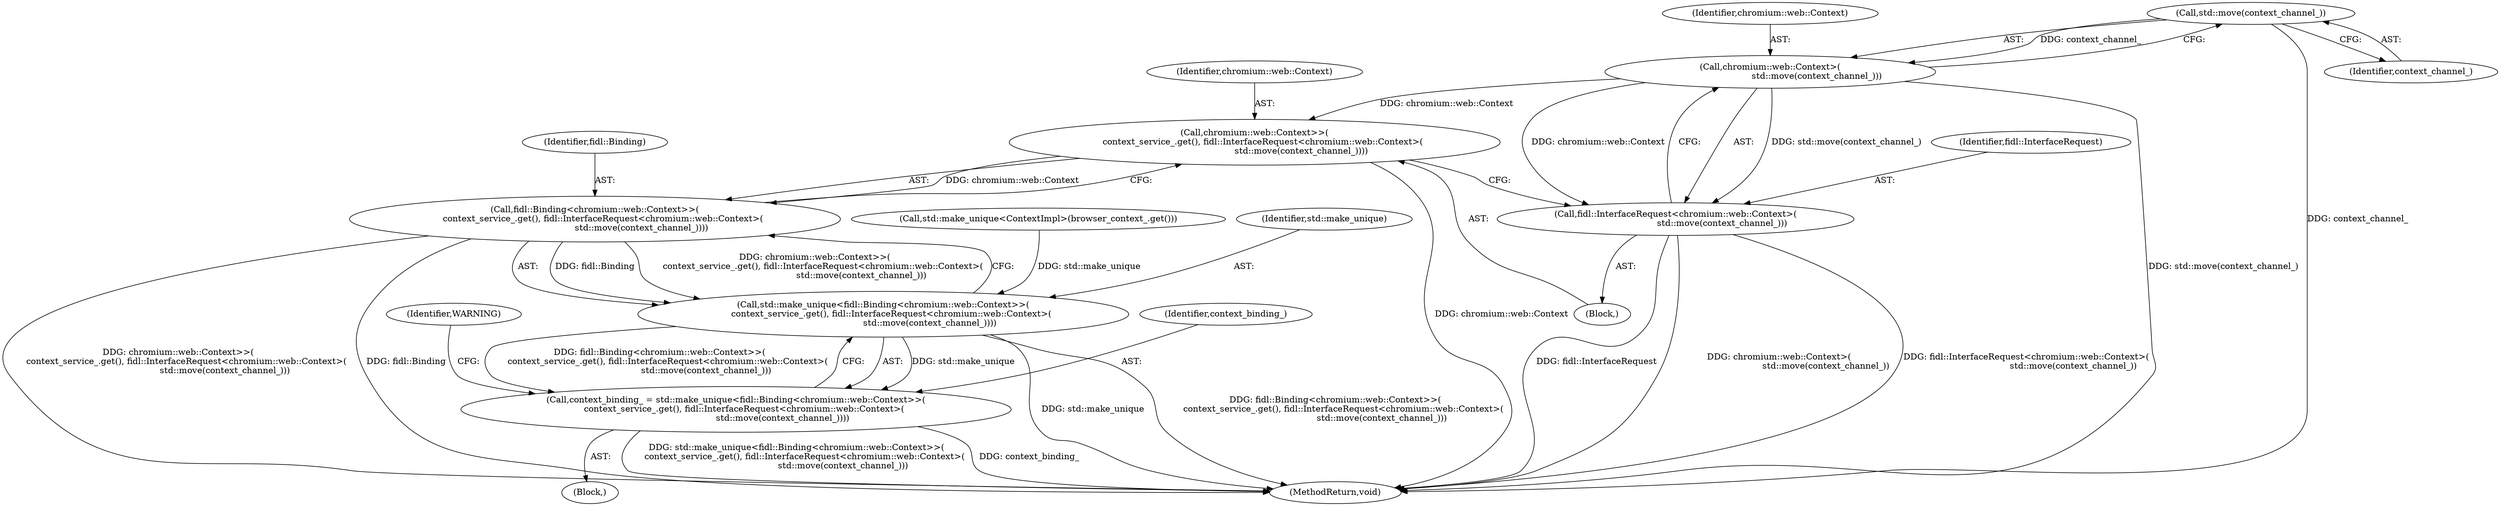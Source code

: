 digraph "0_Chrome_6a60f01228557982e6508c5919cc21fcfddf110b_8@API" {
"1000156" [label="(Call,std::move(context_channel_))"];
"1000154" [label="(Call,chromium::web::Context>(\n                                  std::move(context_channel_)))"];
"1000148" [label="(Call,chromium::web::Context>>(\n      context_service_.get(), fidl::InterfaceRequest<chromium::web::Context>(\n                                  std::move(context_channel_))))"];
"1000146" [label="(Call,fidl::Binding<chromium::web::Context>>(\n      context_service_.get(), fidl::InterfaceRequest<chromium::web::Context>(\n                                  std::move(context_channel_))))"];
"1000144" [label="(Call,std::make_unique<fidl::Binding<chromium::web::Context>>(\n      context_service_.get(), fidl::InterfaceRequest<chromium::web::Context>(\n                                  std::move(context_channel_))))"];
"1000142" [label="(Call,context_binding_ = std::make_unique<fidl::Binding<chromium::web::Context>>(\n      context_service_.get(), fidl::InterfaceRequest<chromium::web::Context>(\n                                  std::move(context_channel_))))"];
"1000152" [label="(Call,fidl::InterfaceRequest<chromium::web::Context>(\n                                  std::move(context_channel_)))"];
"1000161" [label="(Identifier,WARNING)"];
"1000155" [label="(Identifier,chromium::web::Context)"];
"1000144" [label="(Call,std::make_unique<fidl::Binding<chromium::web::Context>>(\n      context_service_.get(), fidl::InterfaceRequest<chromium::web::Context>(\n                                  std::move(context_channel_))))"];
"1000147" [label="(Identifier,fidl::Binding)"];
"1000152" [label="(Call,fidl::InterfaceRequest<chromium::web::Context>(\n                                  std::move(context_channel_)))"];
"1000157" [label="(Identifier,context_channel_)"];
"1000150" [label="(Block,)"];
"1000137" [label="(Call,std::make_unique<ContextImpl>(browser_context_.get()))"];
"1000146" [label="(Call,fidl::Binding<chromium::web::Context>>(\n      context_service_.get(), fidl::InterfaceRequest<chromium::web::Context>(\n                                  std::move(context_channel_))))"];
"1000149" [label="(Identifier,chromium::web::Context)"];
"1000165" [label="(MethodReturn,void)"];
"1000156" [label="(Call,std::move(context_channel_))"];
"1000142" [label="(Call,context_binding_ = std::make_unique<fidl::Binding<chromium::web::Context>>(\n      context_service_.get(), fidl::InterfaceRequest<chromium::web::Context>(\n                                  std::move(context_channel_))))"];
"1000145" [label="(Identifier,std::make_unique)"];
"1000148" [label="(Call,chromium::web::Context>>(\n      context_service_.get(), fidl::InterfaceRequest<chromium::web::Context>(\n                                  std::move(context_channel_))))"];
"1000153" [label="(Identifier,fidl::InterfaceRequest)"];
"1000102" [label="(Block,)"];
"1000154" [label="(Call,chromium::web::Context>(\n                                  std::move(context_channel_)))"];
"1000143" [label="(Identifier,context_binding_)"];
"1000156" -> "1000154"  [label="AST: "];
"1000156" -> "1000157"  [label="CFG: "];
"1000157" -> "1000156"  [label="AST: "];
"1000154" -> "1000156"  [label="CFG: "];
"1000156" -> "1000165"  [label="DDG: context_channel_"];
"1000156" -> "1000154"  [label="DDG: context_channel_"];
"1000154" -> "1000152"  [label="AST: "];
"1000155" -> "1000154"  [label="AST: "];
"1000152" -> "1000154"  [label="CFG: "];
"1000154" -> "1000165"  [label="DDG: std::move(context_channel_)"];
"1000154" -> "1000148"  [label="DDG: chromium::web::Context"];
"1000154" -> "1000152"  [label="DDG: chromium::web::Context"];
"1000154" -> "1000152"  [label="DDG: std::move(context_channel_)"];
"1000148" -> "1000146"  [label="AST: "];
"1000148" -> "1000152"  [label="CFG: "];
"1000149" -> "1000148"  [label="AST: "];
"1000150" -> "1000148"  [label="AST: "];
"1000146" -> "1000148"  [label="CFG: "];
"1000148" -> "1000165"  [label="DDG: chromium::web::Context"];
"1000148" -> "1000146"  [label="DDG: chromium::web::Context"];
"1000146" -> "1000144"  [label="AST: "];
"1000147" -> "1000146"  [label="AST: "];
"1000144" -> "1000146"  [label="CFG: "];
"1000146" -> "1000165"  [label="DDG: chromium::web::Context>>(\n      context_service_.get(), fidl::InterfaceRequest<chromium::web::Context>(\n                                  std::move(context_channel_)))"];
"1000146" -> "1000165"  [label="DDG: fidl::Binding"];
"1000146" -> "1000144"  [label="DDG: fidl::Binding"];
"1000146" -> "1000144"  [label="DDG: chromium::web::Context>>(\n      context_service_.get(), fidl::InterfaceRequest<chromium::web::Context>(\n                                  std::move(context_channel_)))"];
"1000144" -> "1000142"  [label="AST: "];
"1000145" -> "1000144"  [label="AST: "];
"1000142" -> "1000144"  [label="CFG: "];
"1000144" -> "1000165"  [label="DDG: std::make_unique"];
"1000144" -> "1000165"  [label="DDG: fidl::Binding<chromium::web::Context>>(\n      context_service_.get(), fidl::InterfaceRequest<chromium::web::Context>(\n                                  std::move(context_channel_)))"];
"1000144" -> "1000142"  [label="DDG: std::make_unique"];
"1000144" -> "1000142"  [label="DDG: fidl::Binding<chromium::web::Context>>(\n      context_service_.get(), fidl::InterfaceRequest<chromium::web::Context>(\n                                  std::move(context_channel_)))"];
"1000137" -> "1000144"  [label="DDG: std::make_unique"];
"1000142" -> "1000102"  [label="AST: "];
"1000143" -> "1000142"  [label="AST: "];
"1000161" -> "1000142"  [label="CFG: "];
"1000142" -> "1000165"  [label="DDG: std::make_unique<fidl::Binding<chromium::web::Context>>(\n      context_service_.get(), fidl::InterfaceRequest<chromium::web::Context>(\n                                  std::move(context_channel_)))"];
"1000142" -> "1000165"  [label="DDG: context_binding_"];
"1000152" -> "1000150"  [label="AST: "];
"1000153" -> "1000152"  [label="AST: "];
"1000152" -> "1000165"  [label="DDG: fidl::InterfaceRequest"];
"1000152" -> "1000165"  [label="DDG: chromium::web::Context>(\n                                  std::move(context_channel_))"];
"1000152" -> "1000165"  [label="DDG: fidl::InterfaceRequest<chromium::web::Context>(\n                                  std::move(context_channel_))"];
}
